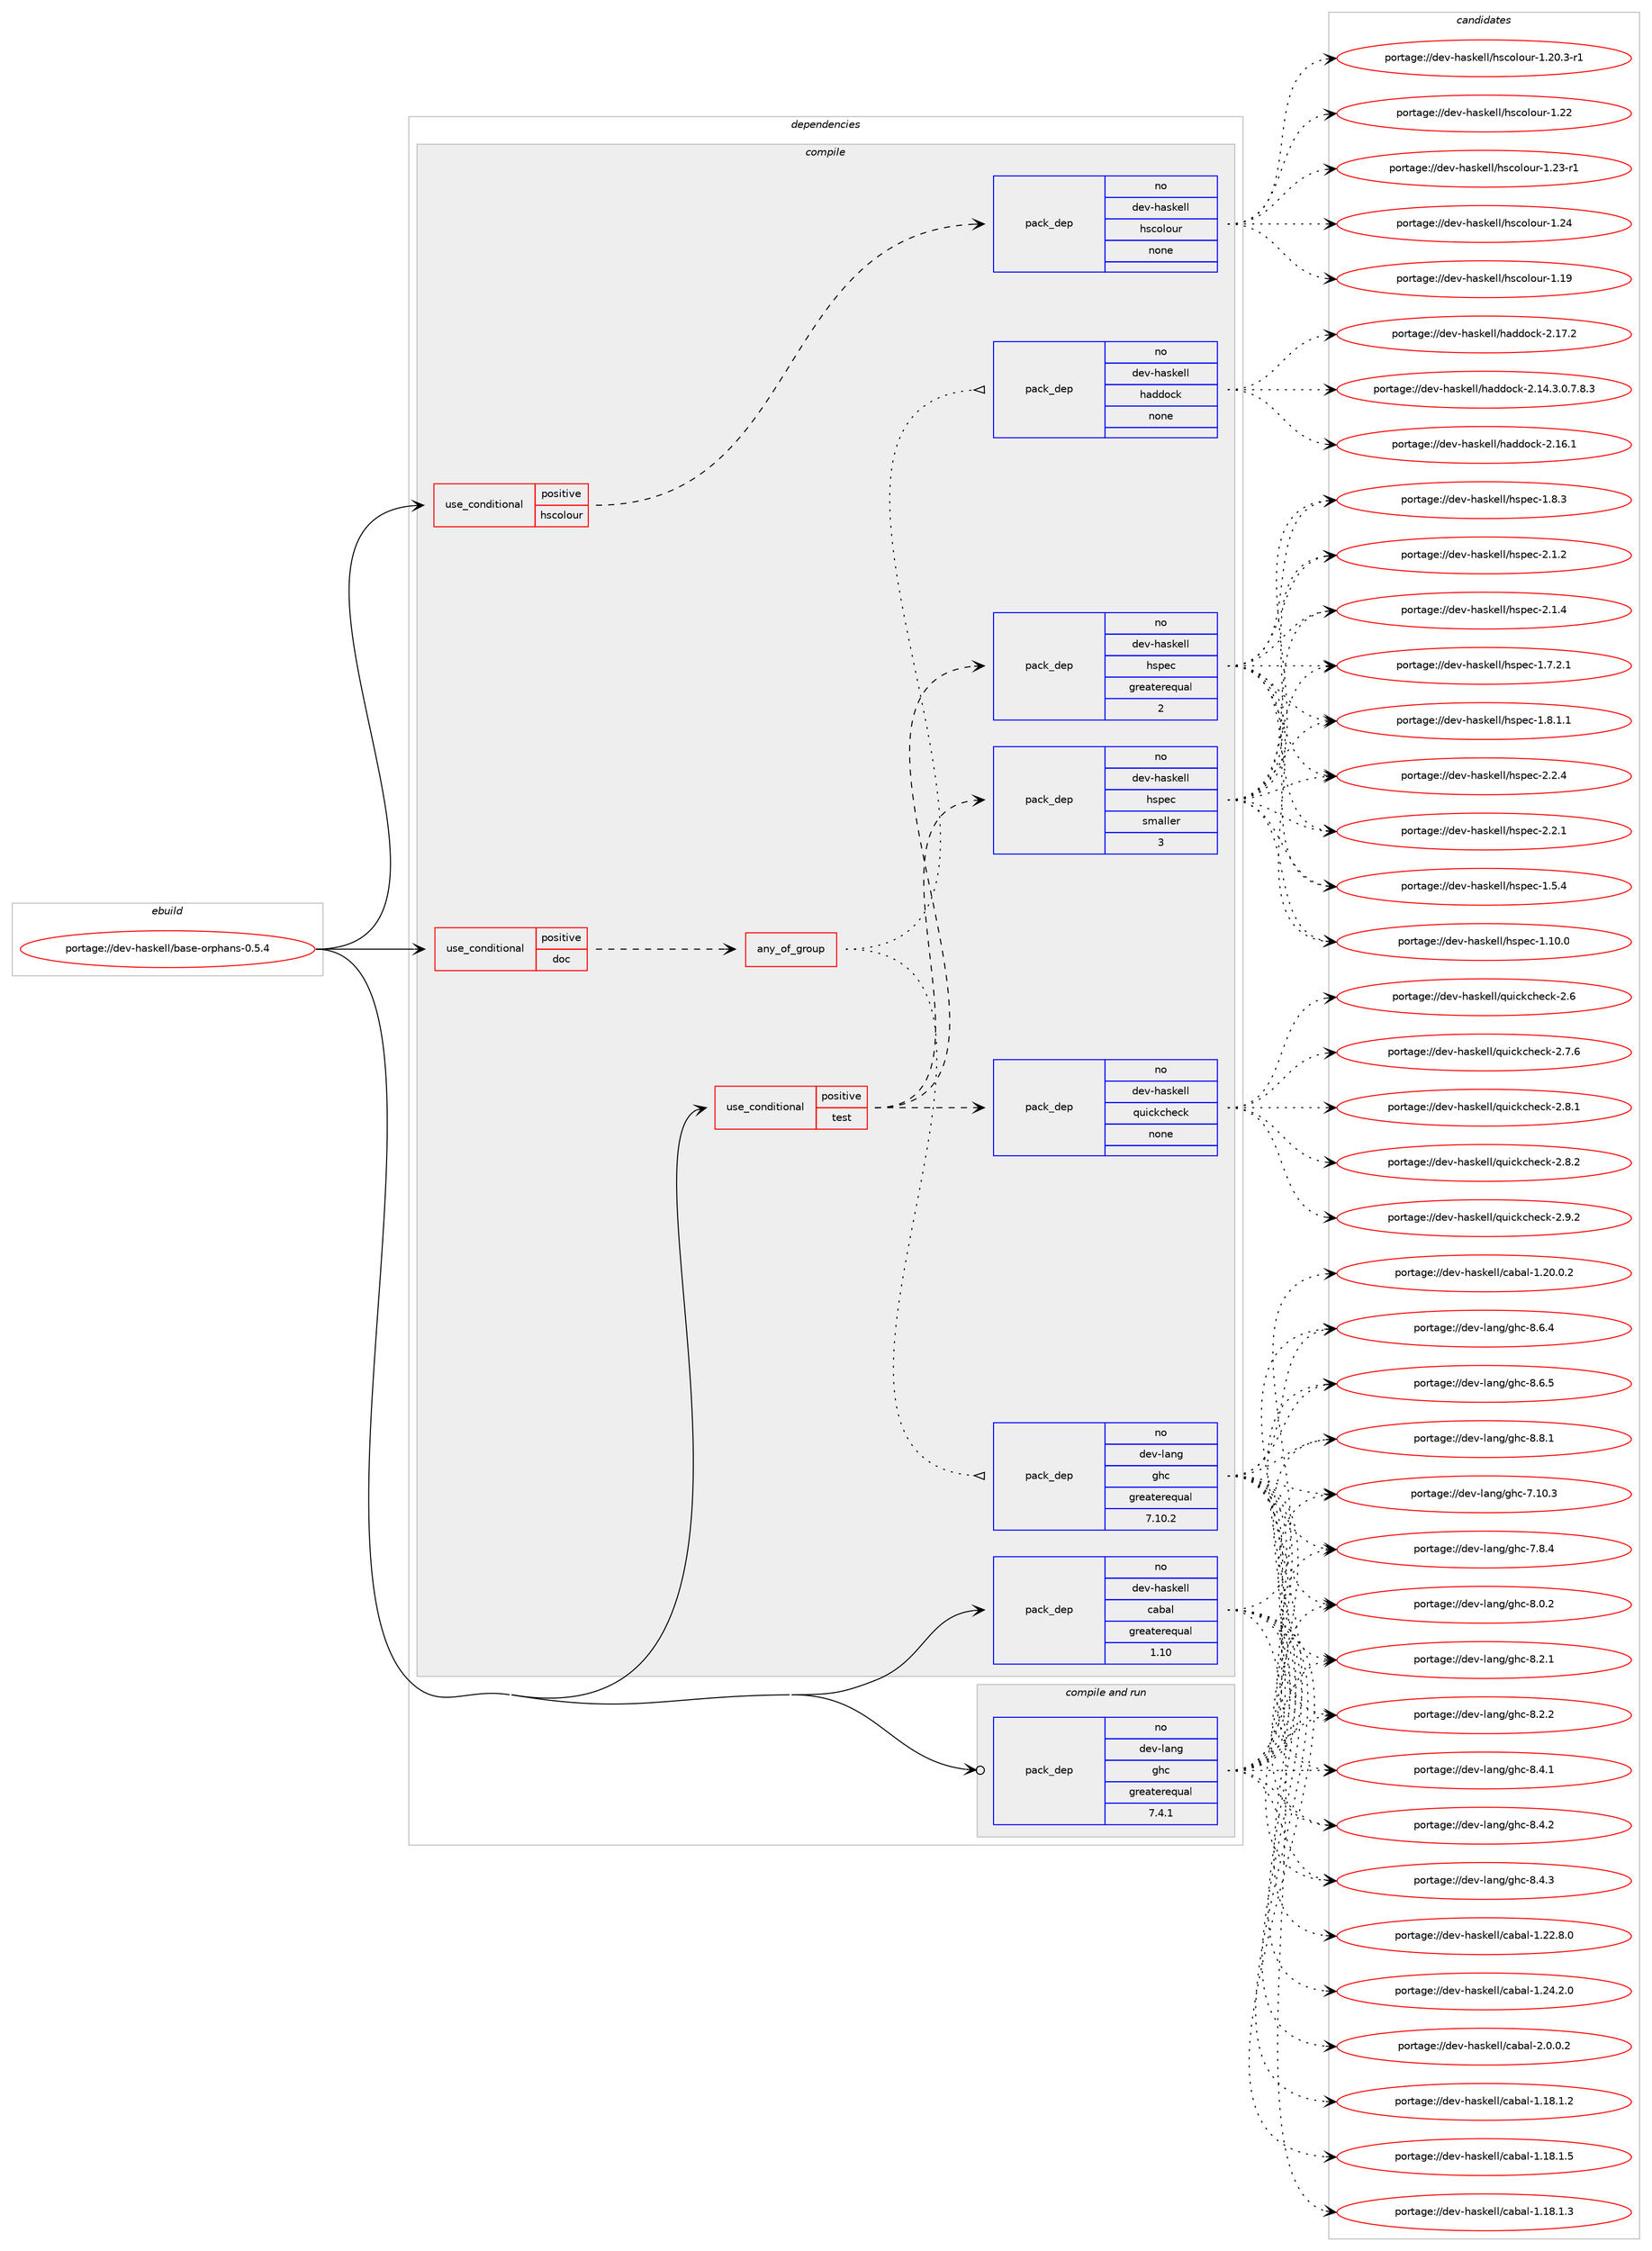 digraph prolog {

# *************
# Graph options
# *************

newrank=true;
concentrate=true;
compound=true;
graph [rankdir=LR,fontname=Helvetica,fontsize=10,ranksep=1.5];#, ranksep=2.5, nodesep=0.2];
edge  [arrowhead=vee];
node  [fontname=Helvetica,fontsize=10];

# **********
# The ebuild
# **********

subgraph cluster_leftcol {
color=gray;
rank=same;
label=<<i>ebuild</i>>;
id [label="portage://dev-haskell/base-orphans-0.5.4", color=red, width=4, href="../dev-haskell/base-orphans-0.5.4.svg"];
}

# ****************
# The dependencies
# ****************

subgraph cluster_midcol {
color=gray;
label=<<i>dependencies</i>>;
subgraph cluster_compile {
fillcolor="#eeeeee";
style=filled;
label=<<i>compile</i>>;
subgraph cond14277 {
dependency62352 [label=<<TABLE BORDER="0" CELLBORDER="1" CELLSPACING="0" CELLPADDING="4"><TR><TD ROWSPAN="3" CELLPADDING="10">use_conditional</TD></TR><TR><TD>positive</TD></TR><TR><TD>doc</TD></TR></TABLE>>, shape=none, color=red];
subgraph any1354 {
dependency62353 [label=<<TABLE BORDER="0" CELLBORDER="1" CELLSPACING="0" CELLPADDING="4"><TR><TD CELLPADDING="10">any_of_group</TD></TR></TABLE>>, shape=none, color=red];subgraph pack46664 {
dependency62354 [label=<<TABLE BORDER="0" CELLBORDER="1" CELLSPACING="0" CELLPADDING="4" WIDTH="220"><TR><TD ROWSPAN="6" CELLPADDING="30">pack_dep</TD></TR><TR><TD WIDTH="110">no</TD></TR><TR><TD>dev-haskell</TD></TR><TR><TD>haddock</TD></TR><TR><TD>none</TD></TR><TR><TD></TD></TR></TABLE>>, shape=none, color=blue];
}
dependency62353:e -> dependency62354:w [weight=20,style="dotted",arrowhead="oinv"];
subgraph pack46665 {
dependency62355 [label=<<TABLE BORDER="0" CELLBORDER="1" CELLSPACING="0" CELLPADDING="4" WIDTH="220"><TR><TD ROWSPAN="6" CELLPADDING="30">pack_dep</TD></TR><TR><TD WIDTH="110">no</TD></TR><TR><TD>dev-lang</TD></TR><TR><TD>ghc</TD></TR><TR><TD>greaterequal</TD></TR><TR><TD>7.10.2</TD></TR></TABLE>>, shape=none, color=blue];
}
dependency62353:e -> dependency62355:w [weight=20,style="dotted",arrowhead="oinv"];
}
dependency62352:e -> dependency62353:w [weight=20,style="dashed",arrowhead="vee"];
}
id:e -> dependency62352:w [weight=20,style="solid",arrowhead="vee"];
subgraph cond14278 {
dependency62356 [label=<<TABLE BORDER="0" CELLBORDER="1" CELLSPACING="0" CELLPADDING="4"><TR><TD ROWSPAN="3" CELLPADDING="10">use_conditional</TD></TR><TR><TD>positive</TD></TR><TR><TD>hscolour</TD></TR></TABLE>>, shape=none, color=red];
subgraph pack46666 {
dependency62357 [label=<<TABLE BORDER="0" CELLBORDER="1" CELLSPACING="0" CELLPADDING="4" WIDTH="220"><TR><TD ROWSPAN="6" CELLPADDING="30">pack_dep</TD></TR><TR><TD WIDTH="110">no</TD></TR><TR><TD>dev-haskell</TD></TR><TR><TD>hscolour</TD></TR><TR><TD>none</TD></TR><TR><TD></TD></TR></TABLE>>, shape=none, color=blue];
}
dependency62356:e -> dependency62357:w [weight=20,style="dashed",arrowhead="vee"];
}
id:e -> dependency62356:w [weight=20,style="solid",arrowhead="vee"];
subgraph cond14279 {
dependency62358 [label=<<TABLE BORDER="0" CELLBORDER="1" CELLSPACING="0" CELLPADDING="4"><TR><TD ROWSPAN="3" CELLPADDING="10">use_conditional</TD></TR><TR><TD>positive</TD></TR><TR><TD>test</TD></TR></TABLE>>, shape=none, color=red];
subgraph pack46667 {
dependency62359 [label=<<TABLE BORDER="0" CELLBORDER="1" CELLSPACING="0" CELLPADDING="4" WIDTH="220"><TR><TD ROWSPAN="6" CELLPADDING="30">pack_dep</TD></TR><TR><TD WIDTH="110">no</TD></TR><TR><TD>dev-haskell</TD></TR><TR><TD>hspec</TD></TR><TR><TD>greaterequal</TD></TR><TR><TD>2</TD></TR></TABLE>>, shape=none, color=blue];
}
dependency62358:e -> dependency62359:w [weight=20,style="dashed",arrowhead="vee"];
subgraph pack46668 {
dependency62360 [label=<<TABLE BORDER="0" CELLBORDER="1" CELLSPACING="0" CELLPADDING="4" WIDTH="220"><TR><TD ROWSPAN="6" CELLPADDING="30">pack_dep</TD></TR><TR><TD WIDTH="110">no</TD></TR><TR><TD>dev-haskell</TD></TR><TR><TD>hspec</TD></TR><TR><TD>smaller</TD></TR><TR><TD>3</TD></TR></TABLE>>, shape=none, color=blue];
}
dependency62358:e -> dependency62360:w [weight=20,style="dashed",arrowhead="vee"];
subgraph pack46669 {
dependency62361 [label=<<TABLE BORDER="0" CELLBORDER="1" CELLSPACING="0" CELLPADDING="4" WIDTH="220"><TR><TD ROWSPAN="6" CELLPADDING="30">pack_dep</TD></TR><TR><TD WIDTH="110">no</TD></TR><TR><TD>dev-haskell</TD></TR><TR><TD>quickcheck</TD></TR><TR><TD>none</TD></TR><TR><TD></TD></TR></TABLE>>, shape=none, color=blue];
}
dependency62358:e -> dependency62361:w [weight=20,style="dashed",arrowhead="vee"];
}
id:e -> dependency62358:w [weight=20,style="solid",arrowhead="vee"];
subgraph pack46670 {
dependency62362 [label=<<TABLE BORDER="0" CELLBORDER="1" CELLSPACING="0" CELLPADDING="4" WIDTH="220"><TR><TD ROWSPAN="6" CELLPADDING="30">pack_dep</TD></TR><TR><TD WIDTH="110">no</TD></TR><TR><TD>dev-haskell</TD></TR><TR><TD>cabal</TD></TR><TR><TD>greaterequal</TD></TR><TR><TD>1.10</TD></TR></TABLE>>, shape=none, color=blue];
}
id:e -> dependency62362:w [weight=20,style="solid",arrowhead="vee"];
}
subgraph cluster_compileandrun {
fillcolor="#eeeeee";
style=filled;
label=<<i>compile and run</i>>;
subgraph pack46671 {
dependency62363 [label=<<TABLE BORDER="0" CELLBORDER="1" CELLSPACING="0" CELLPADDING="4" WIDTH="220"><TR><TD ROWSPAN="6" CELLPADDING="30">pack_dep</TD></TR><TR><TD WIDTH="110">no</TD></TR><TR><TD>dev-lang</TD></TR><TR><TD>ghc</TD></TR><TR><TD>greaterequal</TD></TR><TR><TD>7.4.1</TD></TR></TABLE>>, shape=none, color=blue];
}
id:e -> dependency62363:w [weight=20,style="solid",arrowhead="odotvee"];
}
subgraph cluster_run {
fillcolor="#eeeeee";
style=filled;
label=<<i>run</i>>;
}
}

# **************
# The candidates
# **************

subgraph cluster_choices {
rank=same;
color=gray;
label=<<i>candidates</i>>;

subgraph choice46664 {
color=black;
nodesep=1;
choiceportage1001011184510497115107101108108471049710010011199107455046495246514648465546564651 [label="portage://dev-haskell/haddock-2.14.3.0.7.8.3", color=red, width=4,href="../dev-haskell/haddock-2.14.3.0.7.8.3.svg"];
choiceportage100101118451049711510710110810847104971001001119910745504649544649 [label="portage://dev-haskell/haddock-2.16.1", color=red, width=4,href="../dev-haskell/haddock-2.16.1.svg"];
choiceportage100101118451049711510710110810847104971001001119910745504649554650 [label="portage://dev-haskell/haddock-2.17.2", color=red, width=4,href="../dev-haskell/haddock-2.17.2.svg"];
dependency62354:e -> choiceportage1001011184510497115107101108108471049710010011199107455046495246514648465546564651:w [style=dotted,weight="100"];
dependency62354:e -> choiceportage100101118451049711510710110810847104971001001119910745504649544649:w [style=dotted,weight="100"];
dependency62354:e -> choiceportage100101118451049711510710110810847104971001001119910745504649554650:w [style=dotted,weight="100"];
}
subgraph choice46665 {
color=black;
nodesep=1;
choiceportage1001011184510897110103471031049945554649484651 [label="portage://dev-lang/ghc-7.10.3", color=red, width=4,href="../dev-lang/ghc-7.10.3.svg"];
choiceportage10010111845108971101034710310499455546564652 [label="portage://dev-lang/ghc-7.8.4", color=red, width=4,href="../dev-lang/ghc-7.8.4.svg"];
choiceportage10010111845108971101034710310499455646484650 [label="portage://dev-lang/ghc-8.0.2", color=red, width=4,href="../dev-lang/ghc-8.0.2.svg"];
choiceportage10010111845108971101034710310499455646504649 [label="portage://dev-lang/ghc-8.2.1", color=red, width=4,href="../dev-lang/ghc-8.2.1.svg"];
choiceportage10010111845108971101034710310499455646504650 [label="portage://dev-lang/ghc-8.2.2", color=red, width=4,href="../dev-lang/ghc-8.2.2.svg"];
choiceportage10010111845108971101034710310499455646524649 [label="portage://dev-lang/ghc-8.4.1", color=red, width=4,href="../dev-lang/ghc-8.4.1.svg"];
choiceportage10010111845108971101034710310499455646524650 [label="portage://dev-lang/ghc-8.4.2", color=red, width=4,href="../dev-lang/ghc-8.4.2.svg"];
choiceportage10010111845108971101034710310499455646524651 [label="portage://dev-lang/ghc-8.4.3", color=red, width=4,href="../dev-lang/ghc-8.4.3.svg"];
choiceportage10010111845108971101034710310499455646544652 [label="portage://dev-lang/ghc-8.6.4", color=red, width=4,href="../dev-lang/ghc-8.6.4.svg"];
choiceportage10010111845108971101034710310499455646544653 [label="portage://dev-lang/ghc-8.6.5", color=red, width=4,href="../dev-lang/ghc-8.6.5.svg"];
choiceportage10010111845108971101034710310499455646564649 [label="portage://dev-lang/ghc-8.8.1", color=red, width=4,href="../dev-lang/ghc-8.8.1.svg"];
dependency62355:e -> choiceportage1001011184510897110103471031049945554649484651:w [style=dotted,weight="100"];
dependency62355:e -> choiceportage10010111845108971101034710310499455546564652:w [style=dotted,weight="100"];
dependency62355:e -> choiceportage10010111845108971101034710310499455646484650:w [style=dotted,weight="100"];
dependency62355:e -> choiceportage10010111845108971101034710310499455646504649:w [style=dotted,weight="100"];
dependency62355:e -> choiceportage10010111845108971101034710310499455646504650:w [style=dotted,weight="100"];
dependency62355:e -> choiceportage10010111845108971101034710310499455646524649:w [style=dotted,weight="100"];
dependency62355:e -> choiceportage10010111845108971101034710310499455646524650:w [style=dotted,weight="100"];
dependency62355:e -> choiceportage10010111845108971101034710310499455646524651:w [style=dotted,weight="100"];
dependency62355:e -> choiceportage10010111845108971101034710310499455646544652:w [style=dotted,weight="100"];
dependency62355:e -> choiceportage10010111845108971101034710310499455646544653:w [style=dotted,weight="100"];
dependency62355:e -> choiceportage10010111845108971101034710310499455646564649:w [style=dotted,weight="100"];
}
subgraph choice46666 {
color=black;
nodesep=1;
choiceportage100101118451049711510710110810847104115991111081111171144549464957 [label="portage://dev-haskell/hscolour-1.19", color=red, width=4,href="../dev-haskell/hscolour-1.19.svg"];
choiceportage10010111845104971151071011081084710411599111108111117114454946504846514511449 [label="portage://dev-haskell/hscolour-1.20.3-r1", color=red, width=4,href="../dev-haskell/hscolour-1.20.3-r1.svg"];
choiceportage100101118451049711510710110810847104115991111081111171144549465050 [label="portage://dev-haskell/hscolour-1.22", color=red, width=4,href="../dev-haskell/hscolour-1.22.svg"];
choiceportage1001011184510497115107101108108471041159911110811111711445494650514511449 [label="portage://dev-haskell/hscolour-1.23-r1", color=red, width=4,href="../dev-haskell/hscolour-1.23-r1.svg"];
choiceportage100101118451049711510710110810847104115991111081111171144549465052 [label="portage://dev-haskell/hscolour-1.24", color=red, width=4,href="../dev-haskell/hscolour-1.24.svg"];
dependency62357:e -> choiceportage100101118451049711510710110810847104115991111081111171144549464957:w [style=dotted,weight="100"];
dependency62357:e -> choiceportage10010111845104971151071011081084710411599111108111117114454946504846514511449:w [style=dotted,weight="100"];
dependency62357:e -> choiceportage100101118451049711510710110810847104115991111081111171144549465050:w [style=dotted,weight="100"];
dependency62357:e -> choiceportage1001011184510497115107101108108471041159911110811111711445494650514511449:w [style=dotted,weight="100"];
dependency62357:e -> choiceportage100101118451049711510710110810847104115991111081111171144549465052:w [style=dotted,weight="100"];
}
subgraph choice46667 {
color=black;
nodesep=1;
choiceportage1001011184510497115107101108108471041151121019945494649484648 [label="portage://dev-haskell/hspec-1.10.0", color=red, width=4,href="../dev-haskell/hspec-1.10.0.svg"];
choiceportage10010111845104971151071011081084710411511210199454946534652 [label="portage://dev-haskell/hspec-1.5.4", color=red, width=4,href="../dev-haskell/hspec-1.5.4.svg"];
choiceportage100101118451049711510710110810847104115112101994549465546504649 [label="portage://dev-haskell/hspec-1.7.2.1", color=red, width=4,href="../dev-haskell/hspec-1.7.2.1.svg"];
choiceportage100101118451049711510710110810847104115112101994549465646494649 [label="portage://dev-haskell/hspec-1.8.1.1", color=red, width=4,href="../dev-haskell/hspec-1.8.1.1.svg"];
choiceportage10010111845104971151071011081084710411511210199454946564651 [label="portage://dev-haskell/hspec-1.8.3", color=red, width=4,href="../dev-haskell/hspec-1.8.3.svg"];
choiceportage10010111845104971151071011081084710411511210199455046494650 [label="portage://dev-haskell/hspec-2.1.2", color=red, width=4,href="../dev-haskell/hspec-2.1.2.svg"];
choiceportage10010111845104971151071011081084710411511210199455046494652 [label="portage://dev-haskell/hspec-2.1.4", color=red, width=4,href="../dev-haskell/hspec-2.1.4.svg"];
choiceportage10010111845104971151071011081084710411511210199455046504649 [label="portage://dev-haskell/hspec-2.2.1", color=red, width=4,href="../dev-haskell/hspec-2.2.1.svg"];
choiceportage10010111845104971151071011081084710411511210199455046504652 [label="portage://dev-haskell/hspec-2.2.4", color=red, width=4,href="../dev-haskell/hspec-2.2.4.svg"];
dependency62359:e -> choiceportage1001011184510497115107101108108471041151121019945494649484648:w [style=dotted,weight="100"];
dependency62359:e -> choiceportage10010111845104971151071011081084710411511210199454946534652:w [style=dotted,weight="100"];
dependency62359:e -> choiceportage100101118451049711510710110810847104115112101994549465546504649:w [style=dotted,weight="100"];
dependency62359:e -> choiceportage100101118451049711510710110810847104115112101994549465646494649:w [style=dotted,weight="100"];
dependency62359:e -> choiceportage10010111845104971151071011081084710411511210199454946564651:w [style=dotted,weight="100"];
dependency62359:e -> choiceportage10010111845104971151071011081084710411511210199455046494650:w [style=dotted,weight="100"];
dependency62359:e -> choiceportage10010111845104971151071011081084710411511210199455046494652:w [style=dotted,weight="100"];
dependency62359:e -> choiceportage10010111845104971151071011081084710411511210199455046504649:w [style=dotted,weight="100"];
dependency62359:e -> choiceportage10010111845104971151071011081084710411511210199455046504652:w [style=dotted,weight="100"];
}
subgraph choice46668 {
color=black;
nodesep=1;
choiceportage1001011184510497115107101108108471041151121019945494649484648 [label="portage://dev-haskell/hspec-1.10.0", color=red, width=4,href="../dev-haskell/hspec-1.10.0.svg"];
choiceportage10010111845104971151071011081084710411511210199454946534652 [label="portage://dev-haskell/hspec-1.5.4", color=red, width=4,href="../dev-haskell/hspec-1.5.4.svg"];
choiceportage100101118451049711510710110810847104115112101994549465546504649 [label="portage://dev-haskell/hspec-1.7.2.1", color=red, width=4,href="../dev-haskell/hspec-1.7.2.1.svg"];
choiceportage100101118451049711510710110810847104115112101994549465646494649 [label="portage://dev-haskell/hspec-1.8.1.1", color=red, width=4,href="../dev-haskell/hspec-1.8.1.1.svg"];
choiceportage10010111845104971151071011081084710411511210199454946564651 [label="portage://dev-haskell/hspec-1.8.3", color=red, width=4,href="../dev-haskell/hspec-1.8.3.svg"];
choiceportage10010111845104971151071011081084710411511210199455046494650 [label="portage://dev-haskell/hspec-2.1.2", color=red, width=4,href="../dev-haskell/hspec-2.1.2.svg"];
choiceportage10010111845104971151071011081084710411511210199455046494652 [label="portage://dev-haskell/hspec-2.1.4", color=red, width=4,href="../dev-haskell/hspec-2.1.4.svg"];
choiceportage10010111845104971151071011081084710411511210199455046504649 [label="portage://dev-haskell/hspec-2.2.1", color=red, width=4,href="../dev-haskell/hspec-2.2.1.svg"];
choiceportage10010111845104971151071011081084710411511210199455046504652 [label="portage://dev-haskell/hspec-2.2.4", color=red, width=4,href="../dev-haskell/hspec-2.2.4.svg"];
dependency62360:e -> choiceportage1001011184510497115107101108108471041151121019945494649484648:w [style=dotted,weight="100"];
dependency62360:e -> choiceportage10010111845104971151071011081084710411511210199454946534652:w [style=dotted,weight="100"];
dependency62360:e -> choiceportage100101118451049711510710110810847104115112101994549465546504649:w [style=dotted,weight="100"];
dependency62360:e -> choiceportage100101118451049711510710110810847104115112101994549465646494649:w [style=dotted,weight="100"];
dependency62360:e -> choiceportage10010111845104971151071011081084710411511210199454946564651:w [style=dotted,weight="100"];
dependency62360:e -> choiceportage10010111845104971151071011081084710411511210199455046494650:w [style=dotted,weight="100"];
dependency62360:e -> choiceportage10010111845104971151071011081084710411511210199455046494652:w [style=dotted,weight="100"];
dependency62360:e -> choiceportage10010111845104971151071011081084710411511210199455046504649:w [style=dotted,weight="100"];
dependency62360:e -> choiceportage10010111845104971151071011081084710411511210199455046504652:w [style=dotted,weight="100"];
}
subgraph choice46669 {
color=black;
nodesep=1;
choiceportage10010111845104971151071011081084711311710599107991041019910745504654 [label="portage://dev-haskell/quickcheck-2.6", color=red, width=4,href="../dev-haskell/quickcheck-2.6.svg"];
choiceportage100101118451049711510710110810847113117105991079910410199107455046554654 [label="portage://dev-haskell/quickcheck-2.7.6", color=red, width=4,href="../dev-haskell/quickcheck-2.7.6.svg"];
choiceportage100101118451049711510710110810847113117105991079910410199107455046564649 [label="portage://dev-haskell/quickcheck-2.8.1", color=red, width=4,href="../dev-haskell/quickcheck-2.8.1.svg"];
choiceportage100101118451049711510710110810847113117105991079910410199107455046564650 [label="portage://dev-haskell/quickcheck-2.8.2", color=red, width=4,href="../dev-haskell/quickcheck-2.8.2.svg"];
choiceportage100101118451049711510710110810847113117105991079910410199107455046574650 [label="portage://dev-haskell/quickcheck-2.9.2", color=red, width=4,href="../dev-haskell/quickcheck-2.9.2.svg"];
dependency62361:e -> choiceportage10010111845104971151071011081084711311710599107991041019910745504654:w [style=dotted,weight="100"];
dependency62361:e -> choiceportage100101118451049711510710110810847113117105991079910410199107455046554654:w [style=dotted,weight="100"];
dependency62361:e -> choiceportage100101118451049711510710110810847113117105991079910410199107455046564649:w [style=dotted,weight="100"];
dependency62361:e -> choiceportage100101118451049711510710110810847113117105991079910410199107455046564650:w [style=dotted,weight="100"];
dependency62361:e -> choiceportage100101118451049711510710110810847113117105991079910410199107455046574650:w [style=dotted,weight="100"];
}
subgraph choice46670 {
color=black;
nodesep=1;
choiceportage10010111845104971151071011081084799979897108454946495646494650 [label="portage://dev-haskell/cabal-1.18.1.2", color=red, width=4,href="../dev-haskell/cabal-1.18.1.2.svg"];
choiceportage10010111845104971151071011081084799979897108454946495646494651 [label="portage://dev-haskell/cabal-1.18.1.3", color=red, width=4,href="../dev-haskell/cabal-1.18.1.3.svg"];
choiceportage10010111845104971151071011081084799979897108454946495646494653 [label="portage://dev-haskell/cabal-1.18.1.5", color=red, width=4,href="../dev-haskell/cabal-1.18.1.5.svg"];
choiceportage10010111845104971151071011081084799979897108454946504846484650 [label="portage://dev-haskell/cabal-1.20.0.2", color=red, width=4,href="../dev-haskell/cabal-1.20.0.2.svg"];
choiceportage10010111845104971151071011081084799979897108454946505046564648 [label="portage://dev-haskell/cabal-1.22.8.0", color=red, width=4,href="../dev-haskell/cabal-1.22.8.0.svg"];
choiceportage10010111845104971151071011081084799979897108454946505246504648 [label="portage://dev-haskell/cabal-1.24.2.0", color=red, width=4,href="../dev-haskell/cabal-1.24.2.0.svg"];
choiceportage100101118451049711510710110810847999798971084550464846484650 [label="portage://dev-haskell/cabal-2.0.0.2", color=red, width=4,href="../dev-haskell/cabal-2.0.0.2.svg"];
dependency62362:e -> choiceportage10010111845104971151071011081084799979897108454946495646494650:w [style=dotted,weight="100"];
dependency62362:e -> choiceportage10010111845104971151071011081084799979897108454946495646494651:w [style=dotted,weight="100"];
dependency62362:e -> choiceportage10010111845104971151071011081084799979897108454946495646494653:w [style=dotted,weight="100"];
dependency62362:e -> choiceportage10010111845104971151071011081084799979897108454946504846484650:w [style=dotted,weight="100"];
dependency62362:e -> choiceportage10010111845104971151071011081084799979897108454946505046564648:w [style=dotted,weight="100"];
dependency62362:e -> choiceportage10010111845104971151071011081084799979897108454946505246504648:w [style=dotted,weight="100"];
dependency62362:e -> choiceportage100101118451049711510710110810847999798971084550464846484650:w [style=dotted,weight="100"];
}
subgraph choice46671 {
color=black;
nodesep=1;
choiceportage1001011184510897110103471031049945554649484651 [label="portage://dev-lang/ghc-7.10.3", color=red, width=4,href="../dev-lang/ghc-7.10.3.svg"];
choiceportage10010111845108971101034710310499455546564652 [label="portage://dev-lang/ghc-7.8.4", color=red, width=4,href="../dev-lang/ghc-7.8.4.svg"];
choiceportage10010111845108971101034710310499455646484650 [label="portage://dev-lang/ghc-8.0.2", color=red, width=4,href="../dev-lang/ghc-8.0.2.svg"];
choiceportage10010111845108971101034710310499455646504649 [label="portage://dev-lang/ghc-8.2.1", color=red, width=4,href="../dev-lang/ghc-8.2.1.svg"];
choiceportage10010111845108971101034710310499455646504650 [label="portage://dev-lang/ghc-8.2.2", color=red, width=4,href="../dev-lang/ghc-8.2.2.svg"];
choiceportage10010111845108971101034710310499455646524649 [label="portage://dev-lang/ghc-8.4.1", color=red, width=4,href="../dev-lang/ghc-8.4.1.svg"];
choiceportage10010111845108971101034710310499455646524650 [label="portage://dev-lang/ghc-8.4.2", color=red, width=4,href="../dev-lang/ghc-8.4.2.svg"];
choiceportage10010111845108971101034710310499455646524651 [label="portage://dev-lang/ghc-8.4.3", color=red, width=4,href="../dev-lang/ghc-8.4.3.svg"];
choiceportage10010111845108971101034710310499455646544652 [label="portage://dev-lang/ghc-8.6.4", color=red, width=4,href="../dev-lang/ghc-8.6.4.svg"];
choiceportage10010111845108971101034710310499455646544653 [label="portage://dev-lang/ghc-8.6.5", color=red, width=4,href="../dev-lang/ghc-8.6.5.svg"];
choiceportage10010111845108971101034710310499455646564649 [label="portage://dev-lang/ghc-8.8.1", color=red, width=4,href="../dev-lang/ghc-8.8.1.svg"];
dependency62363:e -> choiceportage1001011184510897110103471031049945554649484651:w [style=dotted,weight="100"];
dependency62363:e -> choiceportage10010111845108971101034710310499455546564652:w [style=dotted,weight="100"];
dependency62363:e -> choiceportage10010111845108971101034710310499455646484650:w [style=dotted,weight="100"];
dependency62363:e -> choiceportage10010111845108971101034710310499455646504649:w [style=dotted,weight="100"];
dependency62363:e -> choiceportage10010111845108971101034710310499455646504650:w [style=dotted,weight="100"];
dependency62363:e -> choiceportage10010111845108971101034710310499455646524649:w [style=dotted,weight="100"];
dependency62363:e -> choiceportage10010111845108971101034710310499455646524650:w [style=dotted,weight="100"];
dependency62363:e -> choiceportage10010111845108971101034710310499455646524651:w [style=dotted,weight="100"];
dependency62363:e -> choiceportage10010111845108971101034710310499455646544652:w [style=dotted,weight="100"];
dependency62363:e -> choiceportage10010111845108971101034710310499455646544653:w [style=dotted,weight="100"];
dependency62363:e -> choiceportage10010111845108971101034710310499455646564649:w [style=dotted,weight="100"];
}
}

}
